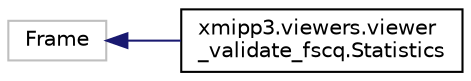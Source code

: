 digraph "Graphical Class Hierarchy"
{
  edge [fontname="Helvetica",fontsize="10",labelfontname="Helvetica",labelfontsize="10"];
  node [fontname="Helvetica",fontsize="10",shape=record];
  rankdir="LR";
  Node253 [label="Frame",height=0.2,width=0.4,color="grey75", fillcolor="white", style="filled"];
  Node253 -> Node0 [dir="back",color="midnightblue",fontsize="10",style="solid",fontname="Helvetica"];
  Node0 [label="xmipp3.viewers.viewer\l_validate_fscq.Statistics",height=0.2,width=0.4,color="black", fillcolor="white", style="filled",URL="$classxmipp3_1_1viewers_1_1viewer__validate__fscq_1_1Statistics.html"];
}
